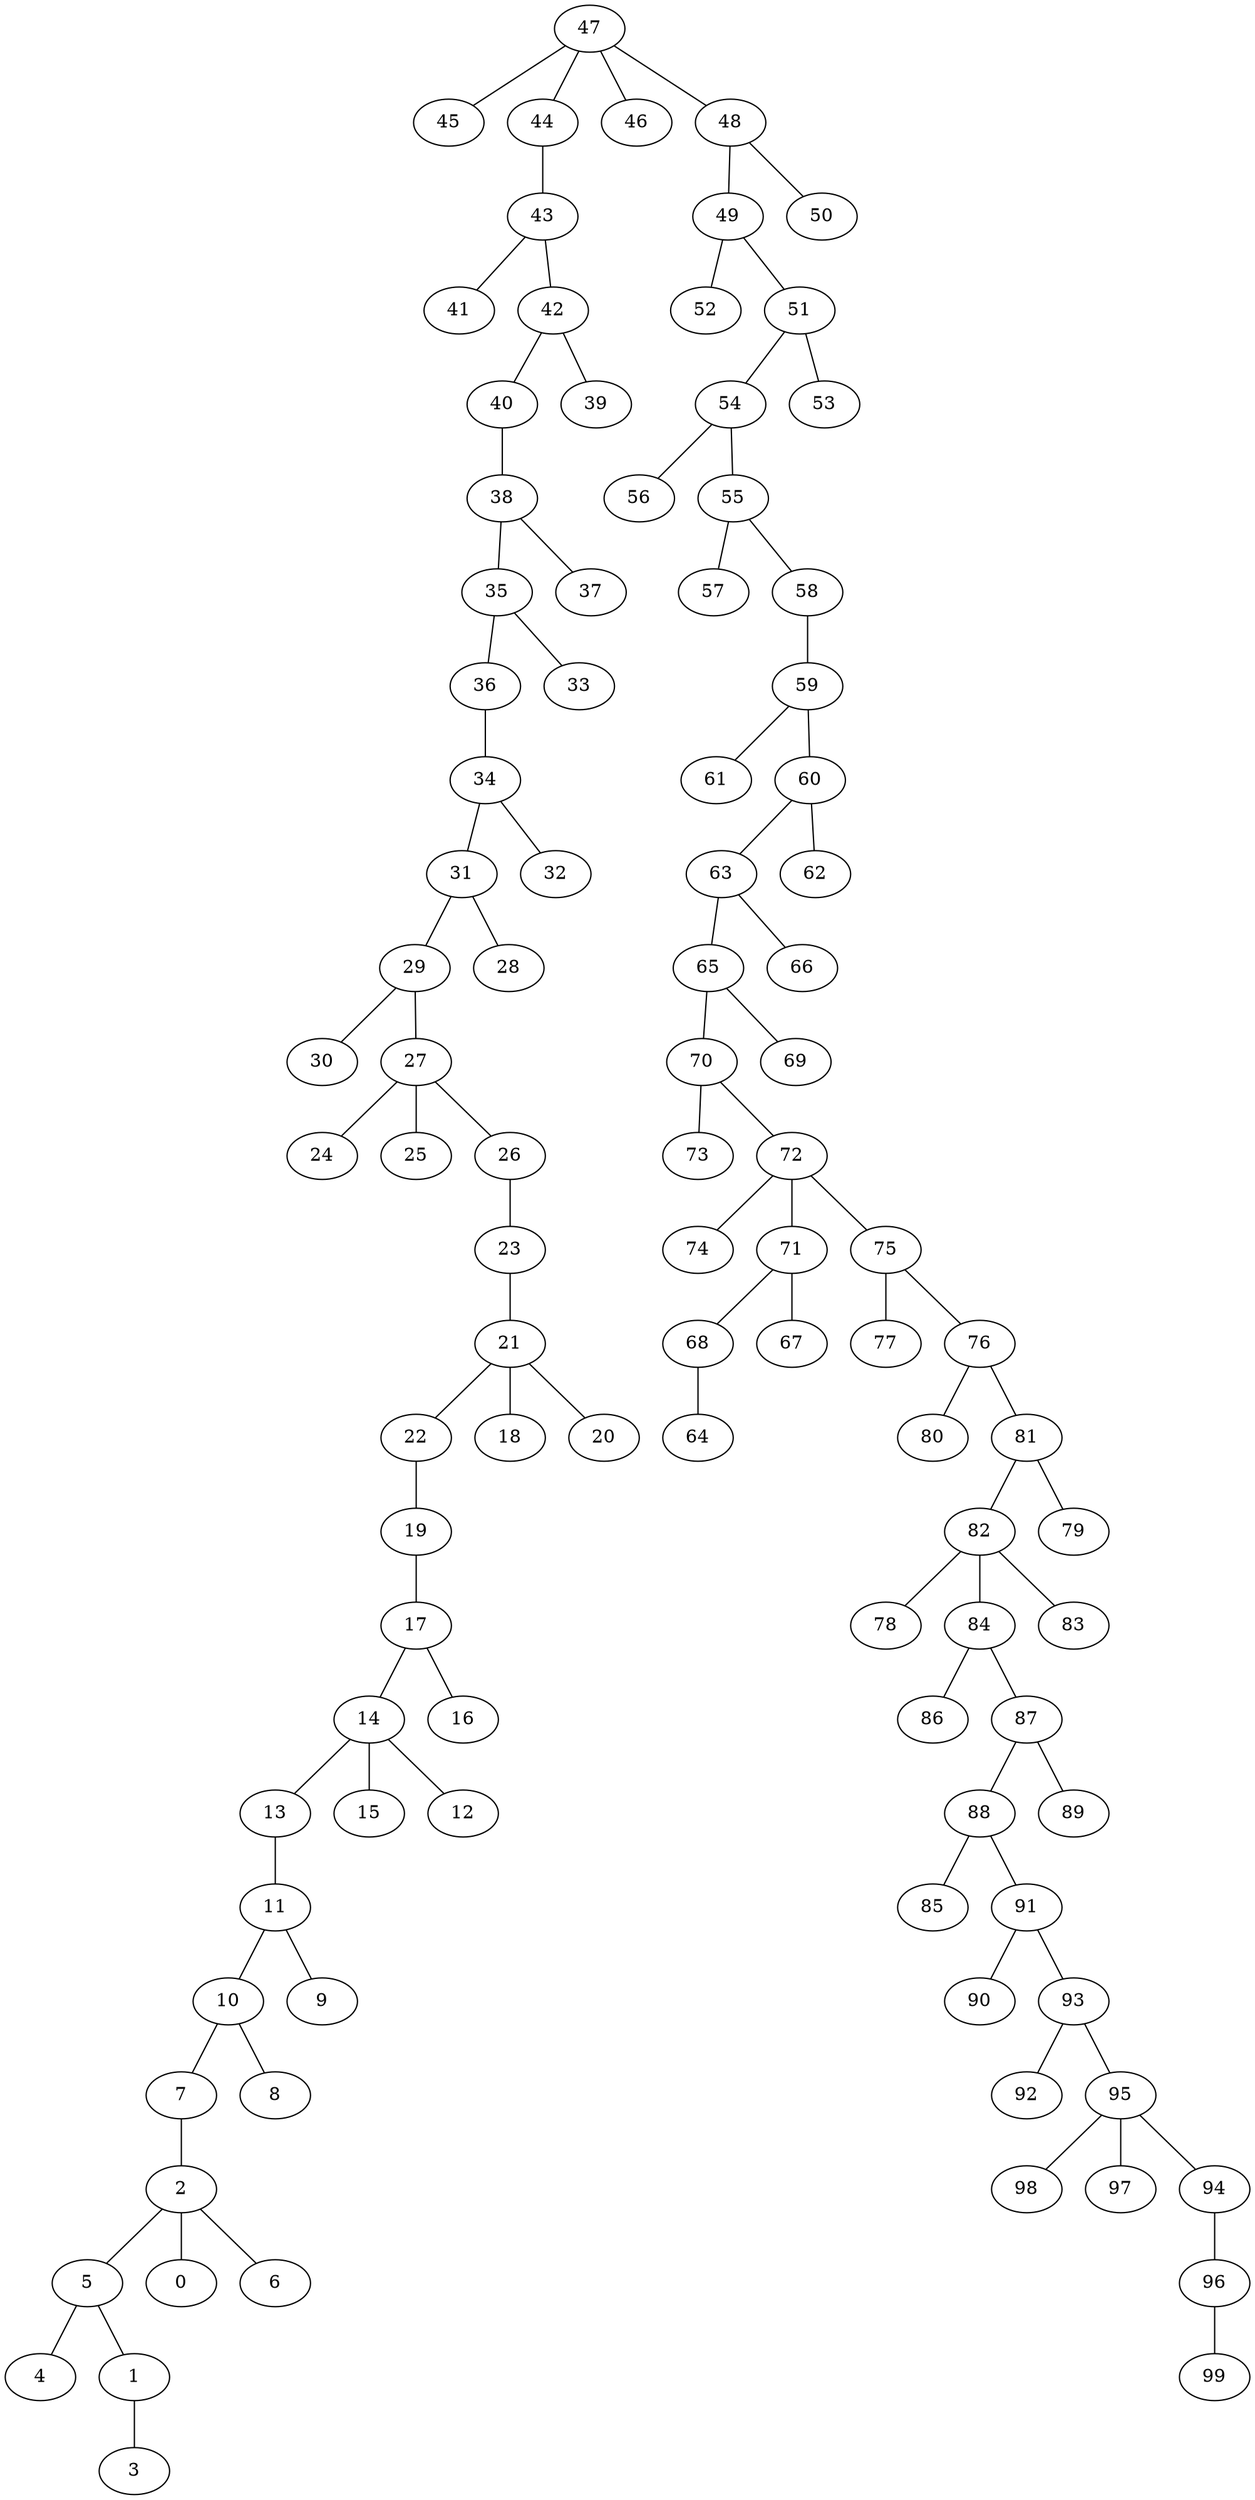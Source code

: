graph G {
"86";
"14";
"70";
"5";
"92";
"40";
"74";
"3";
"13";
"49";
"88";
"45";
"78";
"73";
"54";
"52";
"84";
"89";
"44";
"46";
"77";
"35";
"82";
"71";
"0";
"90";
"48";
"22";
"16";
"19";
"51";
"24";
"98";
"83";
"80";
"68";
"97";
"17";
"67";
"64";
"41";
"72";
"61";
"81";
"37";
"10";
"56";
"96";
"53";
"50";
"76";
"59";
"65";
"6";
"75";
"25";
"60";
"93";
"85";
"38";
"26";
"99";
"21";
"4";
"29";
"30";
"31";
"47";
"42";
"28";
"18";
"27";
"11";
"95";
"39";
"36";
"15";
"66";
"57";
"1";
"69";
"32";
"20";
"94";
"34";
"43";
"63";
"33";
"79";
"7";
"12";
"62";
"87";
"2";
"9";
"91";
"55";
"23";
"8";
"58";
    "68" -- "64";
    "2" -- "0";
    "49" -- "52";
    "72" -- "74";
    "47" -- "45";
    "72" -- "71";
    "72" -- "75";
    "70" -- "73";
    "17" -- "16";
    "38" -- "37";
    "5" -- "4";
    "82" -- "78";
    "22" -- "19";
    "7" -- "2";
    "96" -- "99";
    "51" -- "53";
    "54" -- "56";
    "88" -- "85";
    "51" -- "54";
    "87" -- "89";
    "17" -- "14";
    "2" -- "6";
    "35" -- "33";
    "31" -- "28";
    "43" -- "41";
    "60" -- "62";
    "93" -- "92";
    "35" -- "36";
    "42" -- "39";
    "91" -- "90";
    "21" -- "18";
    "11" -- "9";
    "60" -- "63";
    "38" -- "35";
    "82" -- "83";
    "21" -- "20";
    "76" -- "80";
    "75" -- "77";
    "54" -- "55";
    "47" -- "48";
    "27" -- "25";
    "58" -- "59";
    "29" -- "27";
    "55" -- "57";
    "31" -- "29";
    "34" -- "32";
    "26" -- "23";
    "82" -- "84";
    "71" -- "67";
    "70" -- "72";
    "81" -- "82";
    "63" -- "66";
    "27" -- "24";
    "95" -- "98";
    "48" -- "50";
    "65" -- "69";
    "88" -- "91";
    "36" -- "34";
    "76" -- "81";
    "43" -- "42";
    "19" -- "17";
    "55" -- "58";
    "14" -- "12";
    "10" -- "8";
    "95" -- "97";
    "49" -- "51";
    "94" -- "96";
    "48" -- "49";
    "29" -- "30";
    "87" -- "88";
    "84" -- "86";
    "21" -- "22";
    "75" -- "76";
    "40" -- "38";
    "91" -- "93";
    "1" -- "3";
    "59" -- "61";
    "5" -- "1";
    "47" -- "46";
    "2" -- "5";
    "81" -- "79";
    "71" -- "68";
    "14" -- "13";
    "42" -- "40";
    "95" -- "94";
    "59" -- "60";
    "13" -- "11";
    "27" -- "26";
    "14" -- "15";
    "47" -- "44";
    "65" -- "70";
    "10" -- "7";
    "93" -- "95";
    "84" -- "87";
    "11" -- "10";
    "63" -- "65";
    "23" -- "21";
    "34" -- "31";
    "44" -- "43";
}
